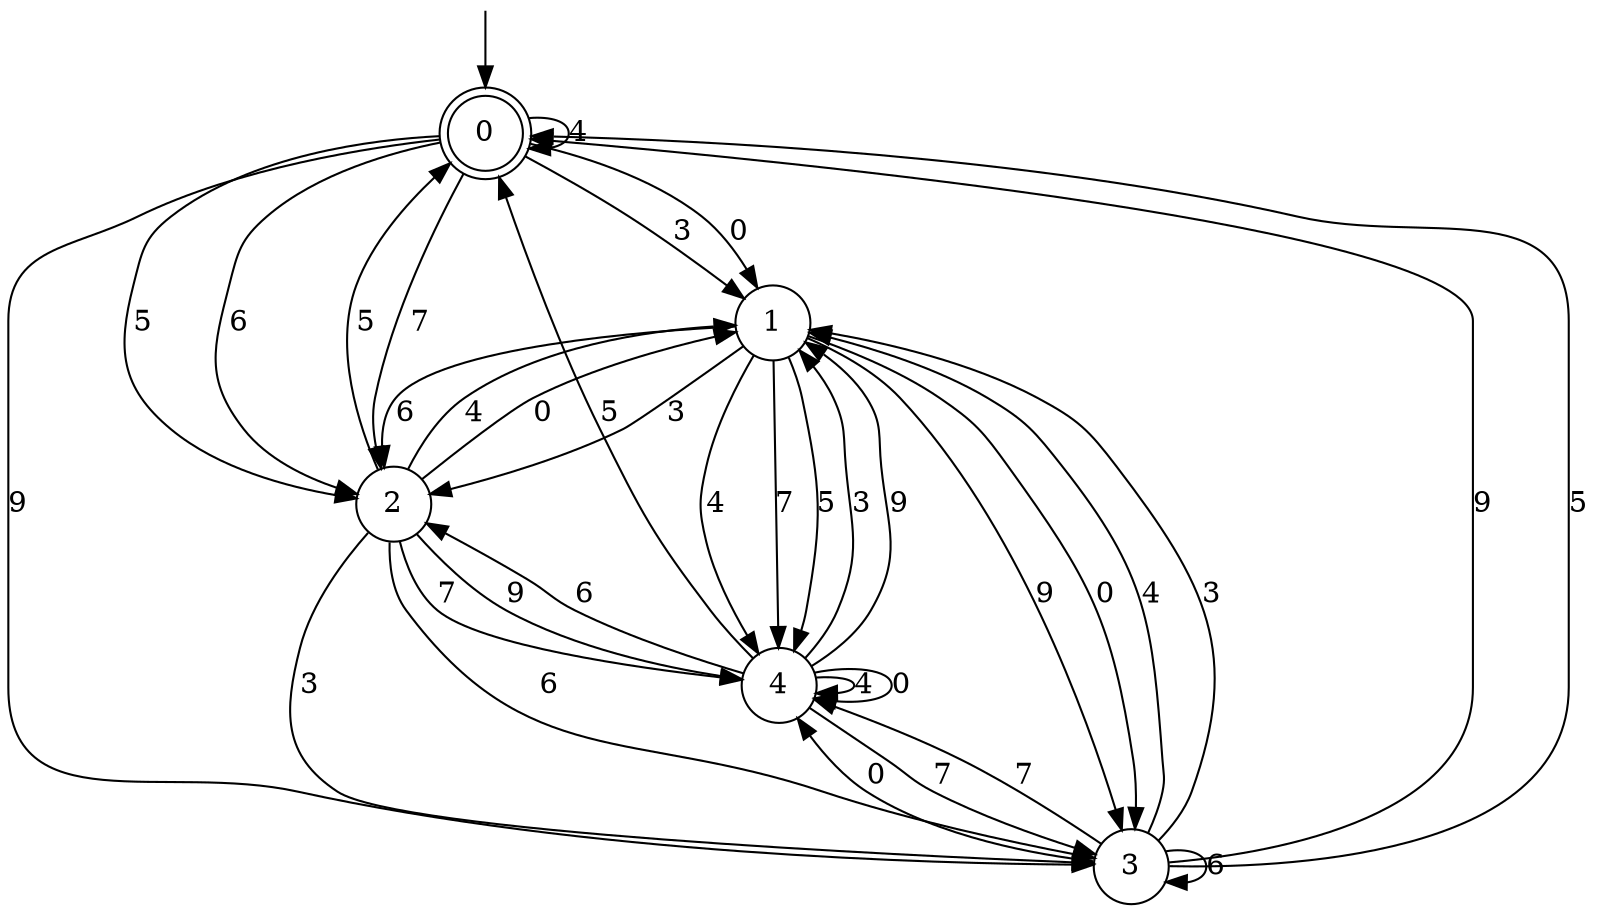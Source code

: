 digraph g {

	s0 [shape="doublecircle" label="0"];
	s1 [shape="circle" label="1"];
	s2 [shape="circle" label="2"];
	s3 [shape="circle" label="3"];
	s4 [shape="circle" label="4"];
	s0 -> s0 [label="4"];
	s0 -> s1 [label="3"];
	s0 -> s2 [label="7"];
	s0 -> s3 [label="9"];
	s0 -> s2 [label="5"];
	s0 -> s1 [label="0"];
	s0 -> s2 [label="6"];
	s1 -> s4 [label="4"];
	s1 -> s2 [label="3"];
	s1 -> s4 [label="7"];
	s1 -> s3 [label="9"];
	s1 -> s4 [label="5"];
	s1 -> s3 [label="0"];
	s1 -> s2 [label="6"];
	s2 -> s1 [label="4"];
	s2 -> s3 [label="3"];
	s2 -> s4 [label="7"];
	s2 -> s4 [label="9"];
	s2 -> s0 [label="5"];
	s2 -> s1 [label="0"];
	s2 -> s3 [label="6"];
	s3 -> s1 [label="4"];
	s3 -> s1 [label="3"];
	s3 -> s4 [label="7"];
	s3 -> s0 [label="9"];
	s3 -> s0 [label="5"];
	s3 -> s4 [label="0"];
	s3 -> s3 [label="6"];
	s4 -> s4 [label="4"];
	s4 -> s1 [label="3"];
	s4 -> s3 [label="7"];
	s4 -> s1 [label="9"];
	s4 -> s0 [label="5"];
	s4 -> s4 [label="0"];
	s4 -> s2 [label="6"];

__start0 [label="" shape="none" width="0" height="0"];
__start0 -> s0;

}
